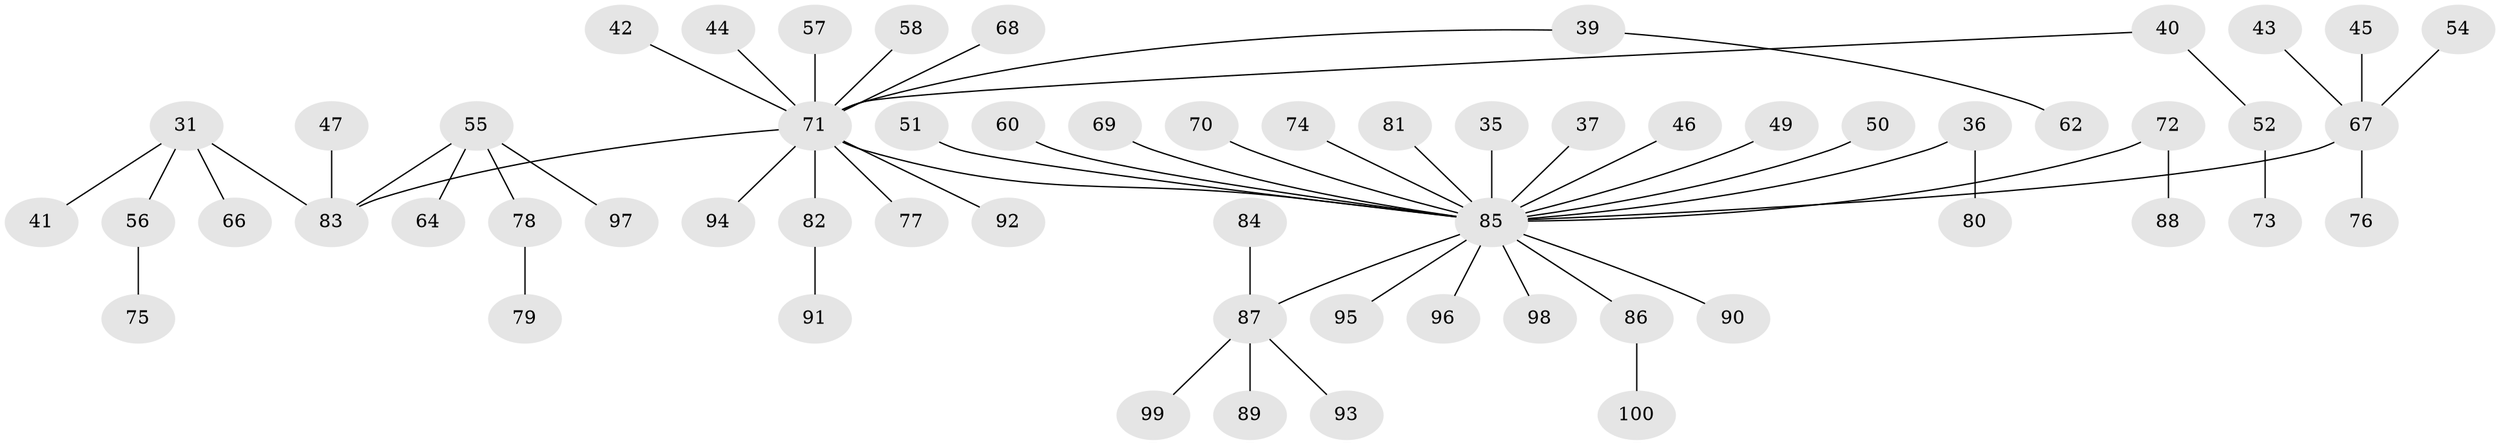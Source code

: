 // original degree distribution, {8: 0.01, 5: 0.06, 4: 0.07, 2: 0.23, 3: 0.09, 6: 0.01, 1: 0.53}
// Generated by graph-tools (version 1.1) at 2025/56/03/04/25 21:56:36]
// undirected, 60 vertices, 59 edges
graph export_dot {
graph [start="1"]
  node [color=gray90,style=filled];
  31;
  35;
  36;
  37;
  39;
  40;
  41;
  42;
  43;
  44;
  45;
  46;
  47;
  49 [super="+25"];
  50;
  51;
  52;
  54;
  55;
  56;
  57;
  58;
  60;
  62;
  64;
  66;
  67 [super="+33"];
  68;
  69;
  70;
  71 [super="+38+21+27+34"];
  72;
  73;
  74;
  75;
  76;
  77;
  78;
  79;
  80;
  81;
  82 [super="+65"];
  83 [super="+20"];
  84;
  85 [super="+3+6+59+9+61+28+32+48+23"];
  86;
  87 [super="+30+17+19"];
  88;
  89;
  90;
  91;
  92;
  93;
  94;
  95;
  96;
  97;
  98;
  99;
  100;
  31 -- 41;
  31 -- 56;
  31 -- 66;
  31 -- 83;
  35 -- 85;
  36 -- 80;
  36 -- 85;
  37 -- 85;
  39 -- 62;
  39 -- 71;
  40 -- 52;
  40 -- 71;
  42 -- 71;
  43 -- 67;
  44 -- 71;
  45 -- 67;
  46 -- 85;
  47 -- 83;
  49 -- 85;
  50 -- 85;
  51 -- 85;
  52 -- 73;
  54 -- 67;
  55 -- 64;
  55 -- 78;
  55 -- 97;
  55 -- 83;
  56 -- 75;
  57 -- 71;
  58 -- 71;
  60 -- 85;
  67 -- 76;
  67 -- 85;
  68 -- 71;
  69 -- 85;
  70 -- 85;
  71 -- 92;
  71 -- 77;
  71 -- 83;
  71 -- 85;
  71 -- 94;
  71 -- 82;
  72 -- 88;
  72 -- 85;
  74 -- 85;
  78 -- 79;
  81 -- 85;
  82 -- 91;
  84 -- 87;
  85 -- 90;
  85 -- 87;
  85 -- 95;
  85 -- 96;
  85 -- 98;
  85 -- 86;
  86 -- 100;
  87 -- 89;
  87 -- 99;
  87 -- 93;
}
